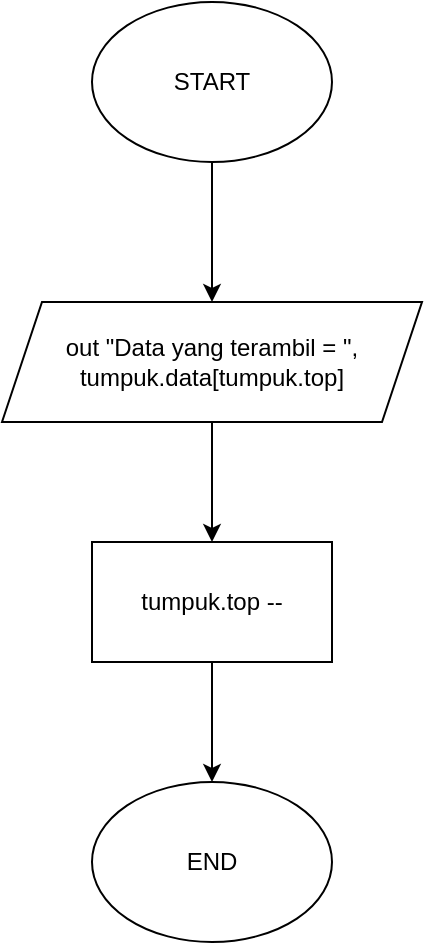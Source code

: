 <mxfile version="20.3.0" type="device"><diagram id="Krathl6YOzcT72bu-PMW" name="Halaman-1"><mxGraphModel dx="697" dy="905" grid="1" gridSize="10" guides="1" tooltips="1" connect="1" arrows="1" fold="1" page="1" pageScale="1" pageWidth="850" pageHeight="1100" math="0" shadow="0"><root><mxCell id="0"/><mxCell id="1" parent="0"/><mxCell id="be6eWzrAOxr-y4ODq4E7-11" value="" style="edgeStyle=orthogonalEdgeStyle;rounded=0;orthogonalLoop=1;jettySize=auto;html=1;" edge="1" parent="1" source="be6eWzrAOxr-y4ODq4E7-1" target="be6eWzrAOxr-y4ODq4E7-10"><mxGeometry relative="1" as="geometry"/></mxCell><mxCell id="be6eWzrAOxr-y4ODq4E7-1" value="START" style="ellipse;whiteSpace=wrap;html=1;" vertex="1" parent="1"><mxGeometry x="160" y="130" width="120" height="80" as="geometry"/></mxCell><mxCell id="be6eWzrAOxr-y4ODq4E7-8" value="END" style="ellipse;whiteSpace=wrap;html=1;" vertex="1" parent="1"><mxGeometry x="160" y="520" width="120" height="80" as="geometry"/></mxCell><mxCell id="be6eWzrAOxr-y4ODq4E7-13" value="" style="edgeStyle=orthogonalEdgeStyle;rounded=0;orthogonalLoop=1;jettySize=auto;html=1;" edge="1" parent="1" source="be6eWzrAOxr-y4ODq4E7-10" target="be6eWzrAOxr-y4ODq4E7-12"><mxGeometry relative="1" as="geometry"/></mxCell><mxCell id="be6eWzrAOxr-y4ODq4E7-10" value="out &quot;Data yang terambil = &quot;,&lt;br&gt;tumpuk.data[tumpuk.top]" style="shape=parallelogram;perimeter=parallelogramPerimeter;whiteSpace=wrap;html=1;fixedSize=1;" vertex="1" parent="1"><mxGeometry x="115" y="280" width="210" height="60" as="geometry"/></mxCell><mxCell id="be6eWzrAOxr-y4ODq4E7-14" value="" style="edgeStyle=orthogonalEdgeStyle;rounded=0;orthogonalLoop=1;jettySize=auto;html=1;" edge="1" parent="1" source="be6eWzrAOxr-y4ODq4E7-12" target="be6eWzrAOxr-y4ODq4E7-8"><mxGeometry relative="1" as="geometry"/></mxCell><mxCell id="be6eWzrAOxr-y4ODq4E7-12" value="tumpuk.top --" style="whiteSpace=wrap;html=1;" vertex="1" parent="1"><mxGeometry x="160" y="400" width="120" height="60" as="geometry"/></mxCell></root></mxGraphModel></diagram></mxfile>